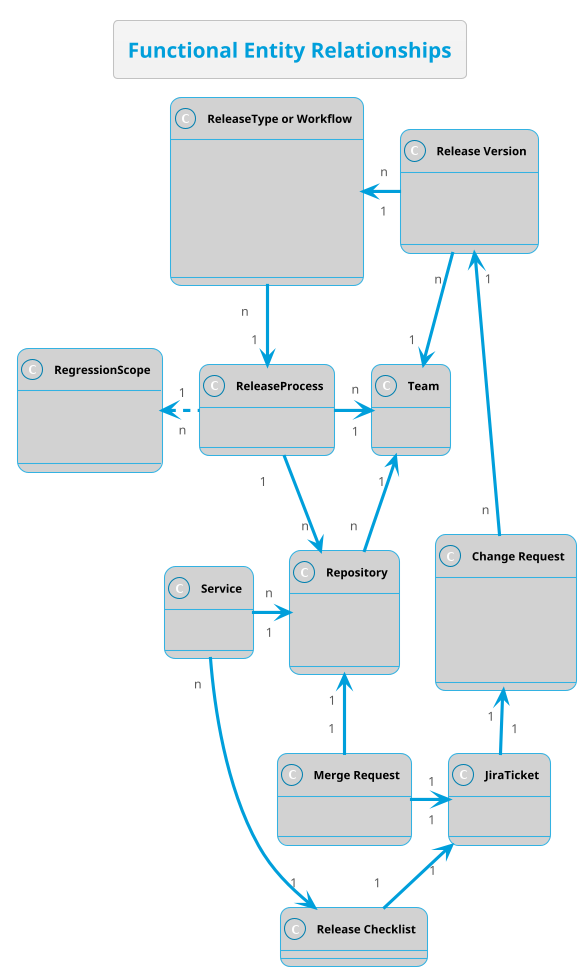 @startuml
!theme bluegray
skinparam FooterFontColor black
skinparam DatabaseFontColor #007faf
skinparam ClassFontColor black
skinparam ClassBackgroundColor #d2d2d2


title Functional Entity Relationships

class "<b>Team" as team {
    teamID
}

class "<b>Release Version" as version {
    versionID
    versionStage
}

class "<b>Change Request" as CR {
    CR_ID
    ChangeType
    Sub-Team
}

class "<b>JiraTicket" as JIRA {
    issueKey
}

' class "<b>Sub-Team" as subTeam {
'     teamID
'     ---
'     In DB, team & subTeam is sharing same table
' }

class "<b>ReleaseProcess" as process {
    processName
}

class "<b>Service" as service {
    CMDB_ID
}

class "<b>Release Checklist" as RC {
}

class "<b>Merge Request" as MR {
    MR_ID
}

class "<b>Repository" as Repo {
    repoPath
    projectID
}

class "<b>ReleaseType or Workflow" as ReleaseType {
    typeName
    jiraVerification
    gitVerification
    versionStages
}

class "<b>RegressionScope" as RegrScope {
        scopeID
        ProcessCovered
}

' class "<b>RegressionTask" as RegrSched {
'         TaskName
'         Team
'         WorkflowCovered
' }

' class "<b>[NEW Entity] ReadinessCheckOperation" as ReadinessOps {
'     new DB TBC: shopee_deployplatform_db.readiness_check_operations_tab

'     Attributes:
'     - readiness_check_id
'     - deployment_request_id
'     - display_name
'     - default_pics
'     - toggle_timestamp
'     - toggle_author
'     ---
'     <b> NEW Function Requirements:
'     - GET ReadinessCheckOps
'     - Update ReadinessCheckOps
'     - Delete ReadinessCheckOps
' }

' class "<b> Service" as Service {
'     Attributes:
'     - CMDB ID
'     ---
'     <b> NEW Function Requirements:
'     - GET ReadinessCheckOperations
' }

' class "<b>[NEW Entity] Readiness Config" as ReadinessConfig {
'     ---
'     Attributes:
'     - active
' }

version "n" -down-> "1" team
' subTeam "n" -up-> "1" team
' version "1" -left-> "1" subTeam
' CR "n" -up-> "1" subTeam
CR "n" -up-> "1" version
JIRA "1" -up-> "1" CR
MR "1" -right-> "1" JIRA
MR "1" -up-> "1" Repo
RC "1" -up->  "1" JIRA
service "n" -right-> "1" RC
service "n" -right-> "1" Repo
' RegrScope "n" -left-> "1" team
' RegrScope "1" <-left- "n" RegrSched

' version "n" <-- "1" RegrSched
' team "1" <-- "n" RegrSched
Repo "n" -up-> "1" team

' process "1   " <.right. "1" version
ReleaseType "n   " <-right- "1" version
ReleaseType "n   " -down-> "1" process
process "1   " -down-> "n" Repo
process "n   " -right-> "1" team
process "n" .left.> "1" RegrScope
' process "n" .down.> "n" RegrScope


' DS "1" *-- "0..*" DR 
' DR "1" *-- "0..*" ReadinessOps
' ReadinessOps "0..*" -up-* "1" Readiness
' Service "1" -left- "1" ReadinessConfig
' ReadinessConfig "1" -- "1" Readiness
' Service "1" --> "0..*" DR


@enduml


{
      "jira_board":"SPOT",
      "components":[
				"CS-Clearing and Seller Income",
				"CS-Settlement",
				"CS-Tax and Regulation",	
				"CS-Seller Wallet",
				"CS-Revenue",
				"CS-Invoice and Receipt",
				"Return",
			],
      "label":"",
      "team_id":3064,
      "change_type":1,
      "sub_team_id":270
}